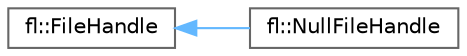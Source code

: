digraph "Graphical Class Hierarchy"
{
 // INTERACTIVE_SVG=YES
 // LATEX_PDF_SIZE
  bgcolor="transparent";
  edge [fontname=Helvetica,fontsize=10,labelfontname=Helvetica,labelfontsize=10];
  node [fontname=Helvetica,fontsize=10,shape=box,height=0.2,width=0.4];
  rankdir="LR";
  Node0 [id="Node000000",label="fl::FileHandle",height=0.2,width=0.4,color="grey40", fillcolor="white", style="filled",URL="$d5/d86/classfl_1_1_file_handle.html",tooltip=" "];
  Node0 -> Node1 [id="edge141_Node000000_Node000001",dir="back",color="steelblue1",style="solid",tooltip=" "];
  Node1 [id="Node000001",label="fl::NullFileHandle",height=0.2,width=0.4,color="grey40", fillcolor="white", style="filled",URL="$df/dab/classfl_1_1_null_file_handle.html",tooltip=" "];
}
